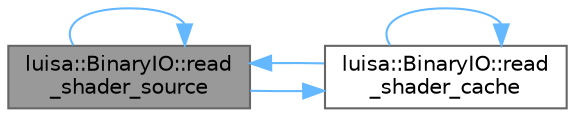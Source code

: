 digraph "luisa::BinaryIO::read_shader_source"
{
 // LATEX_PDF_SIZE
  bgcolor="transparent";
  edge [fontname=Helvetica,fontsize=10,labelfontname=Helvetica,labelfontsize=10];
  node [fontname=Helvetica,fontsize=10,shape=box,height=0.2,width=0.4];
  rankdir="LR";
  Node1 [id="Node000001",label="luisa::BinaryIO::read\l_shader_source",height=0.2,width=0.4,color="gray40", fillcolor="grey60", style="filled", fontcolor="black",tooltip=" "];
  Node1 -> Node2 [id="edge5_Node000001_Node000002",color="steelblue1",style="solid",tooltip=" "];
  Node2 [id="Node000002",label="luisa::BinaryIO::read\l_shader_cache",height=0.2,width=0.4,color="grey40", fillcolor="white", style="filled",URL="$classluisa_1_1_binary_i_o.html#a08644e3c379dc6bb9304f2202ee6c72f",tooltip=" "];
  Node2 -> Node2 [id="edge6_Node000002_Node000002",color="steelblue1",style="solid",tooltip=" "];
  Node2 -> Node1 [id="edge7_Node000002_Node000001",color="steelblue1",style="solid",tooltip=" "];
  Node1 -> Node1 [id="edge8_Node000001_Node000001",color="steelblue1",style="solid",tooltip=" "];
}
